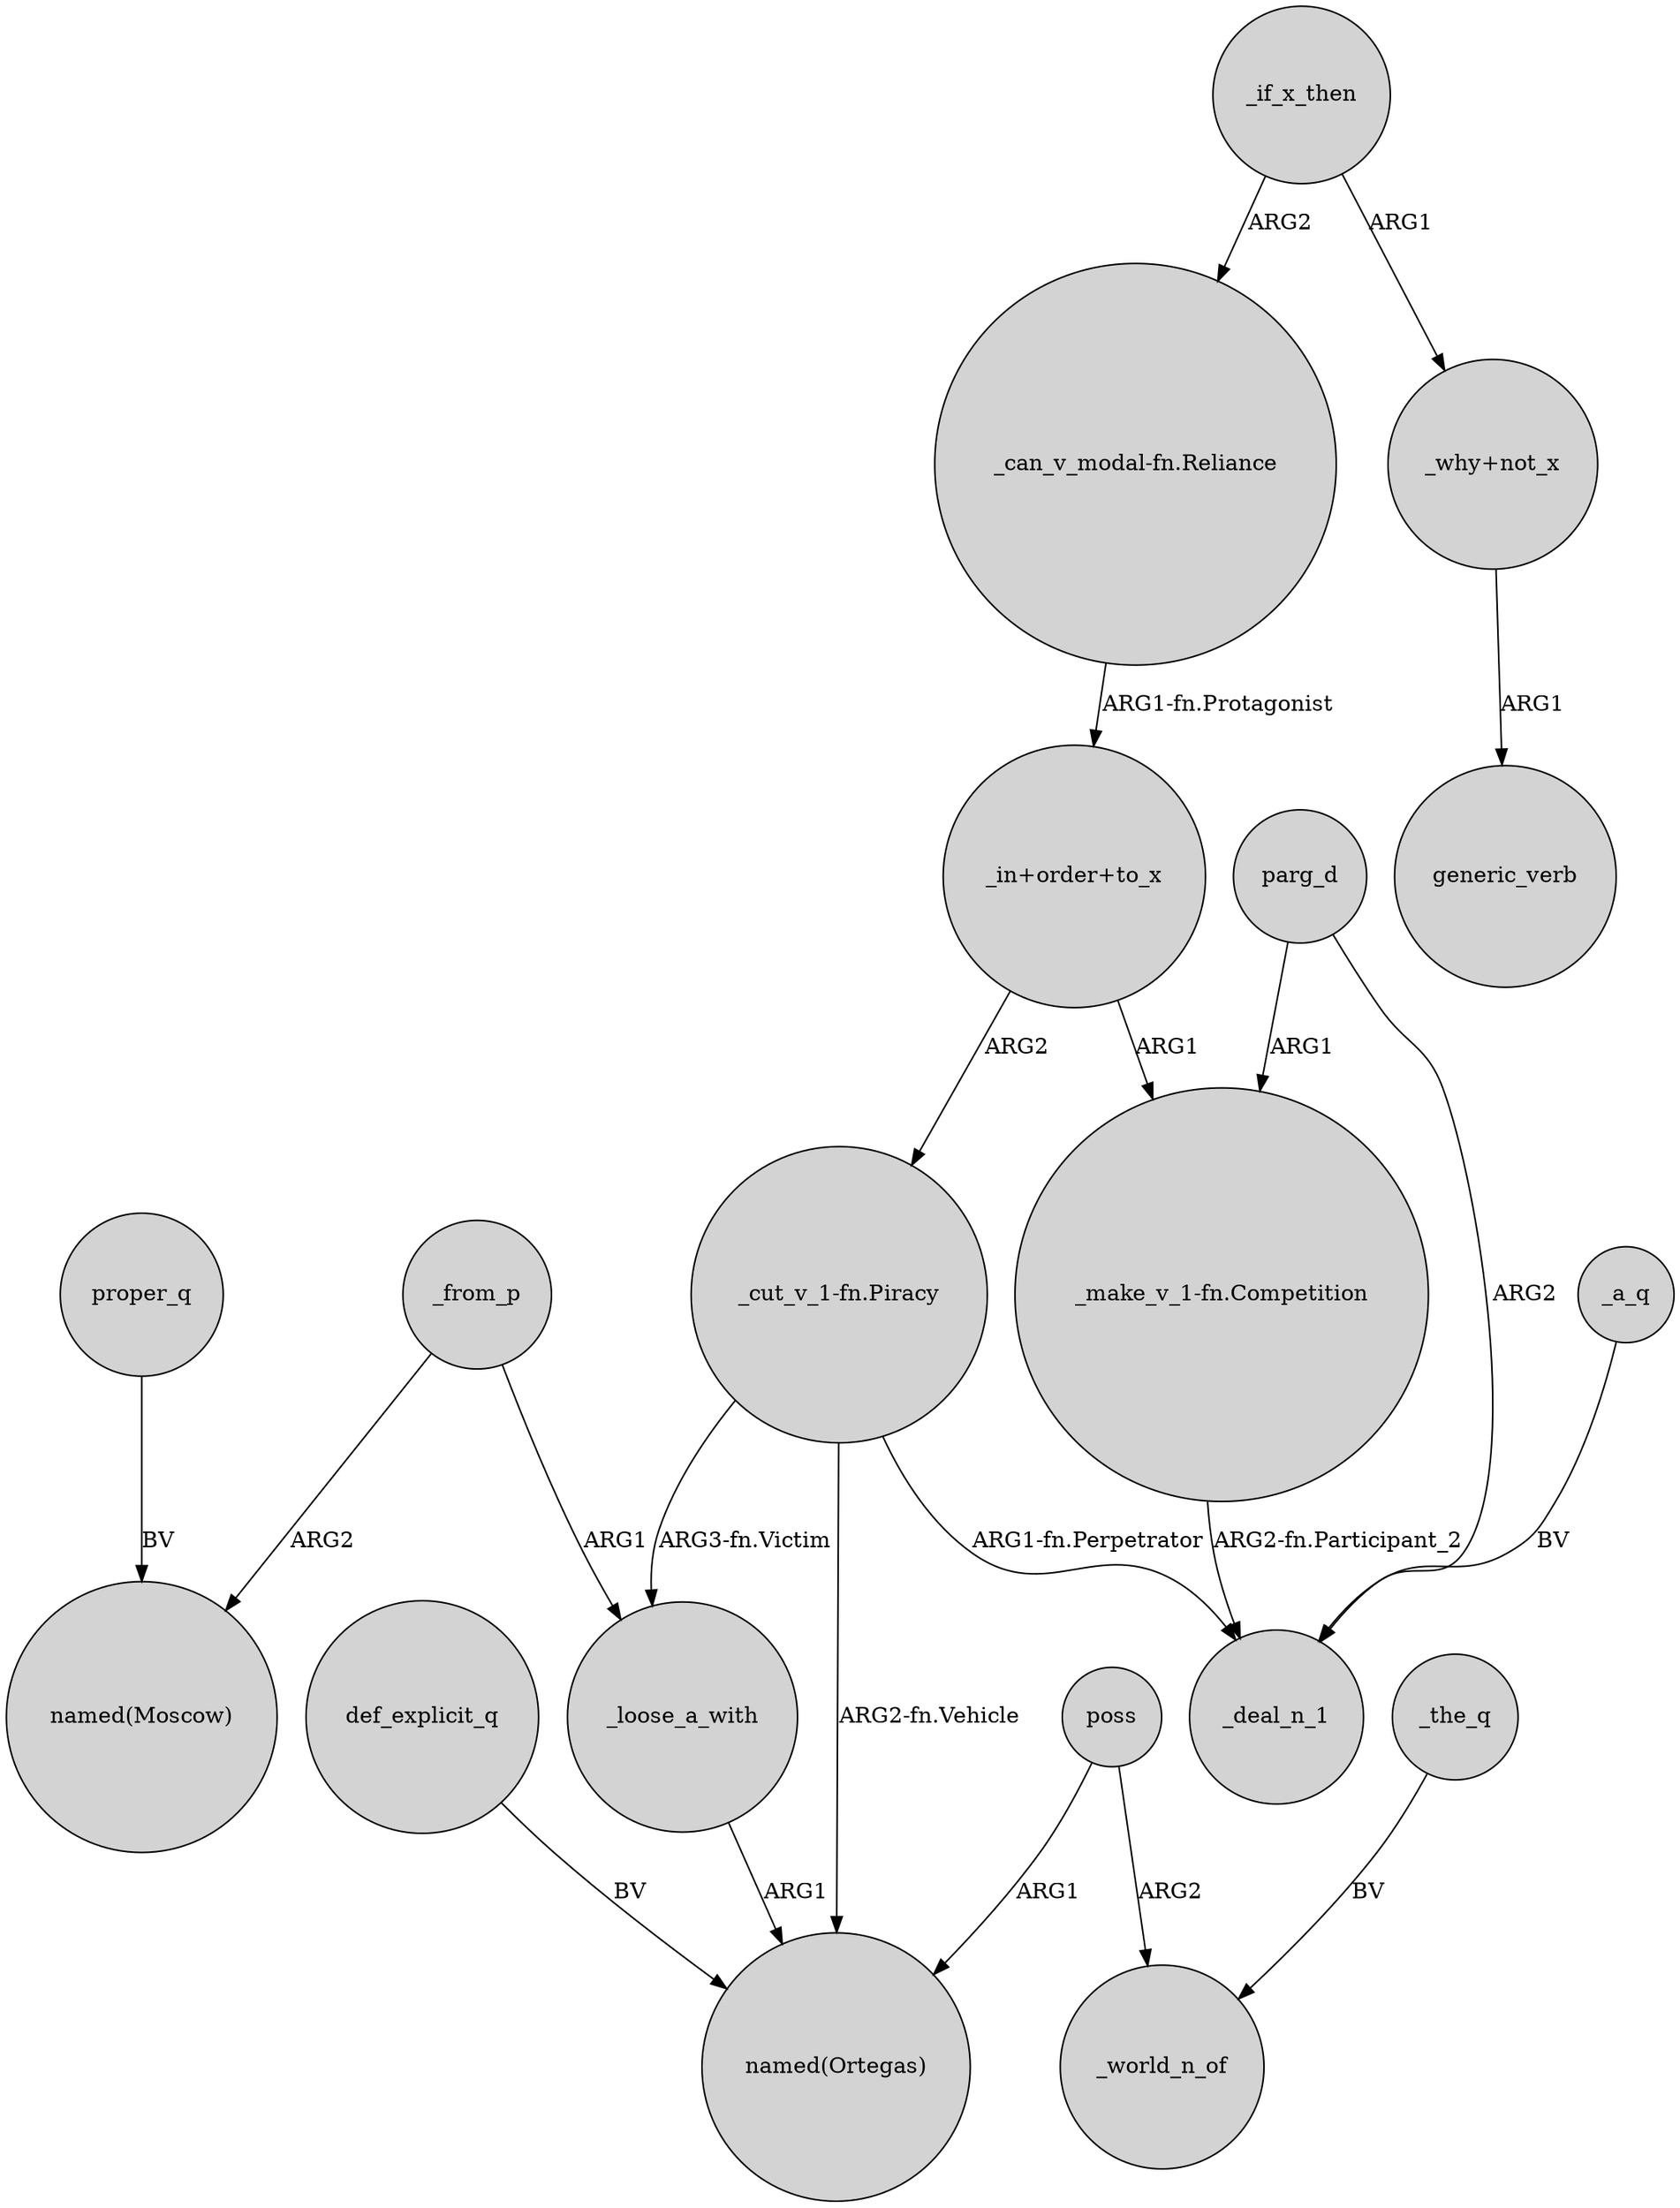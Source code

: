 digraph {
	node [shape=circle style=filled]
	_a_q -> _deal_n_1 [label=BV]
	"_cut_v_1-fn.Piracy" -> "named(Ortegas)" [label="ARG2-fn.Vehicle"]
	parg_d -> "_make_v_1-fn.Competition" [label=ARG1]
	"_can_v_modal-fn.Reliance" -> "_in+order+to_x" [label="ARG1-fn.Protagonist"]
	def_explicit_q -> "named(Ortegas)" [label=BV]
	poss -> "named(Ortegas)" [label=ARG1]
	"_in+order+to_x" -> "_cut_v_1-fn.Piracy" [label=ARG2]
	parg_d -> _deal_n_1 [label=ARG2]
	_loose_a_with -> "named(Ortegas)" [label=ARG1]
	"_why+not_x" -> generic_verb [label=ARG1]
	_if_x_then -> "_can_v_modal-fn.Reliance" [label=ARG2]
	"_cut_v_1-fn.Piracy" -> _deal_n_1 [label="ARG1-fn.Perpetrator"]
	proper_q -> "named(Moscow)" [label=BV]
	"_make_v_1-fn.Competition" -> _deal_n_1 [label="ARG2-fn.Participant_2"]
	_if_x_then -> "_why+not_x" [label=ARG1]
	_from_p -> _loose_a_with [label=ARG1]
	"_cut_v_1-fn.Piracy" -> _loose_a_with [label="ARG3-fn.Victim"]
	poss -> _world_n_of [label=ARG2]
	_from_p -> "named(Moscow)" [label=ARG2]
	_the_q -> _world_n_of [label=BV]
	"_in+order+to_x" -> "_make_v_1-fn.Competition" [label=ARG1]
}
